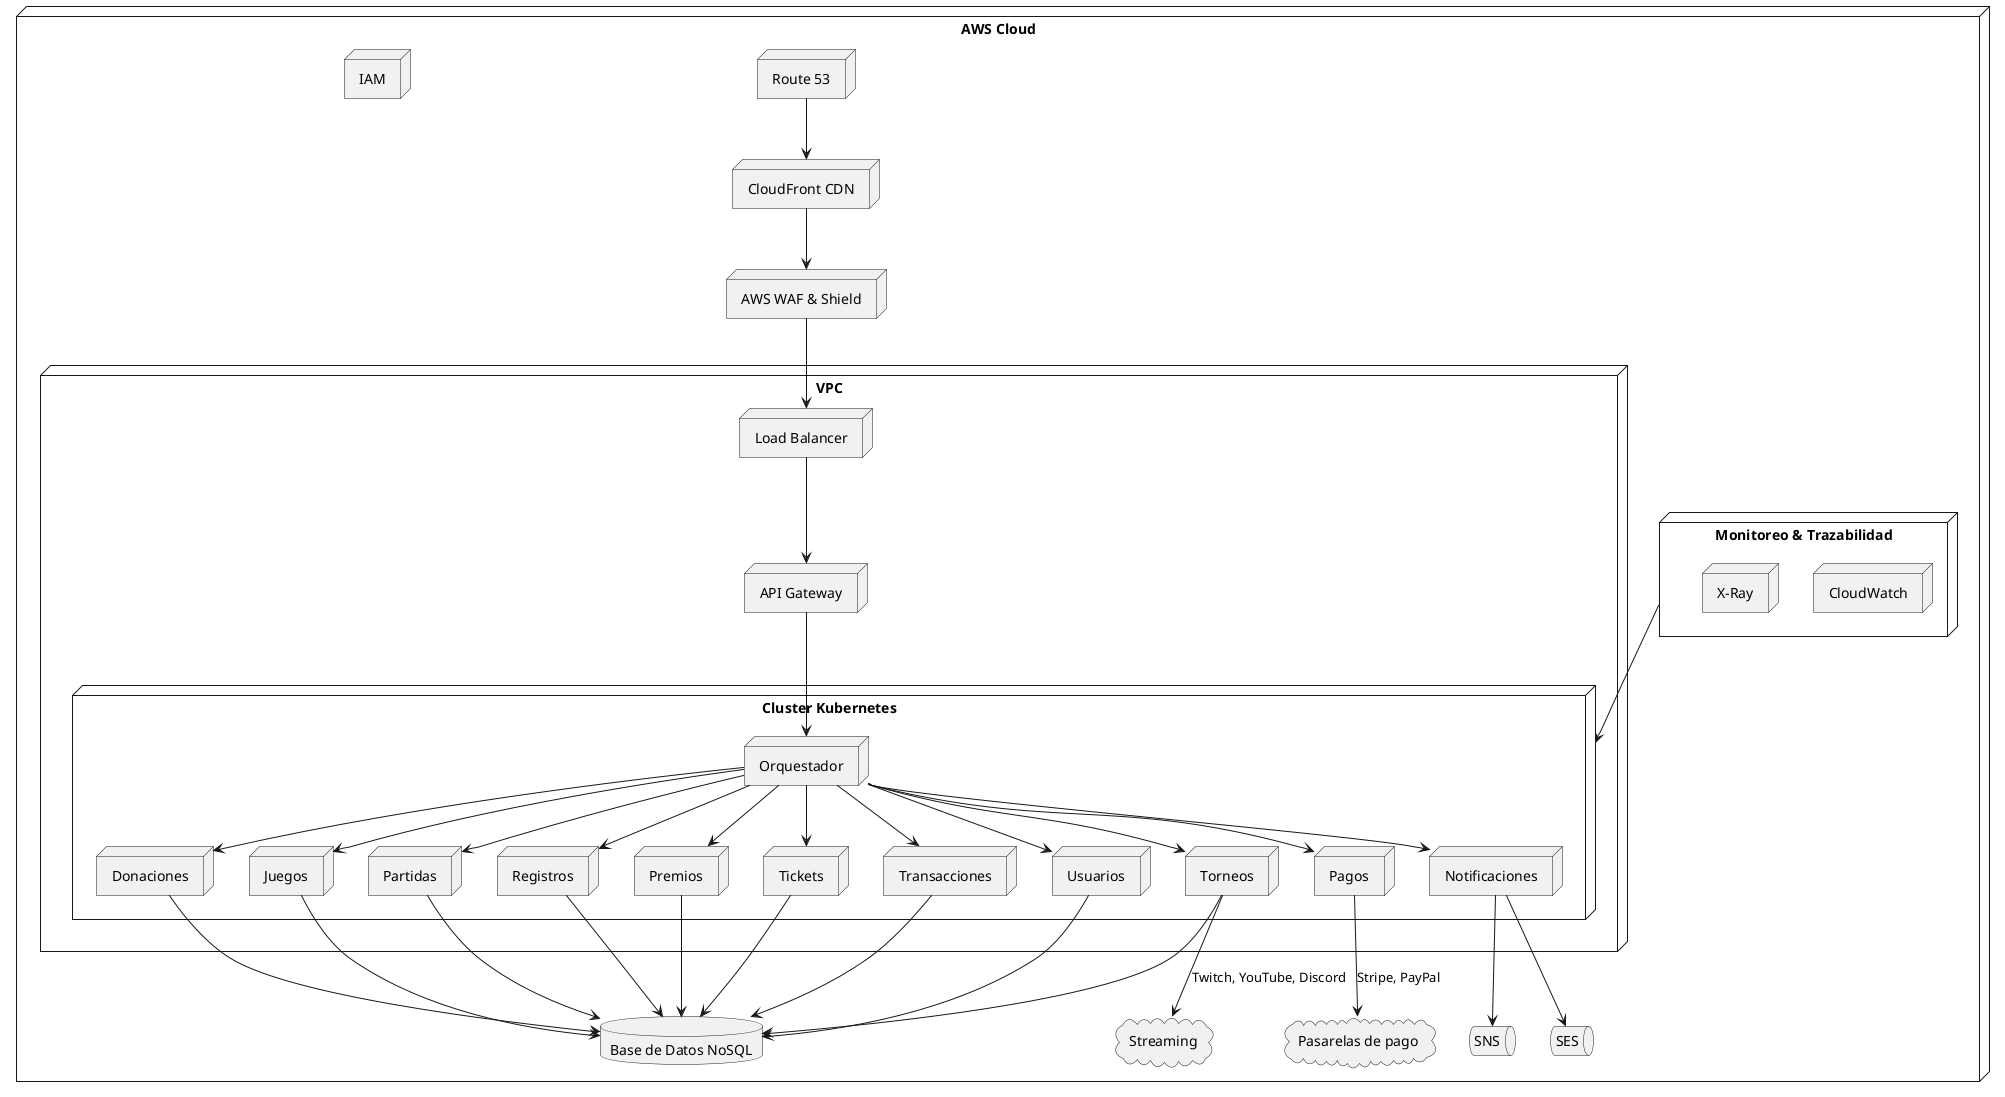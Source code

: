 @startuml Despliegue

node "AWS Cloud" {
    node "Route 53" as DNS
    node "AWS WAF & Shield" as Firewall
    node "CloudFront CDN" as CDN
    node "VPC" as VPC {
        node "Load Balancer" as LB
        node "API Gateway" as APIGateway
        node "Cluster Kubernetes" as K8S {
            node "Orquestador" as OrchestatorService
            node "Donaciones" as DonationService
            node "Juegos" as GameService
            node "Partidas" as MatchService
            node "Registros" as RegisterService
            node "Premios" as RewardService
            node "Tickets" as TicketService
            node "Transacciones" as TranssactionService
            node "Usuarios" as UserService
            node "Torneos" as TournamentService
            node "Pagos" as PaymentService
            node "Notificaciones" as NotificationService
        }
    }
    
    database "Base de Datos NoSQL" as NoSQLDatabase
    cloud "Streaming" as StreamingServices
    cloud "Pasarelas de pago" as PaymentServices
    node "IAM" as IAM
    queue "SNS" as SNS
    queue "SES" as SES
    
    node "Monitoreo & Trazabilidad" as Monitoring {
        node "CloudWatch" as CloudWatch
        node "X-Ray" as XRay
    }
    
}

DonationService --> NoSQLDatabase
GameService --> NoSQLDatabase
MatchService --> NoSQLDatabase
RegisterService --> NoSQLDatabase
RewardService --> NoSQLDatabase
TicketService --> NoSQLDatabase
TranssactionService --> NoSQLDatabase
UserService --> NoSQLDatabase
TournamentService --> NoSQLDatabase

OrchestatorService --> DonationService
OrchestatorService --> GameService
OrchestatorService --> MatchService
OrchestatorService --> RegisterService
OrchestatorService --> RewardService
OrchestatorService --> TicketService
OrchestatorService --> TranssactionService
OrchestatorService --> UserService
OrchestatorService --> TournamentService
OrchestatorService --> PaymentService
OrchestatorService --> NotificationService

NotificationService --> SNS
NotificationService --> SES

TournamentService --> StreamingServices : "Twitch, YouTube, Discord"
PaymentService --> PaymentServices : "Stripe, PayPal"

LB --> APIGateway
APIGateway --> OrchestatorService

DNS --> CDN
CDN --> Firewall
Firewall --> LB

Monitoring --> K8S

@enduml
